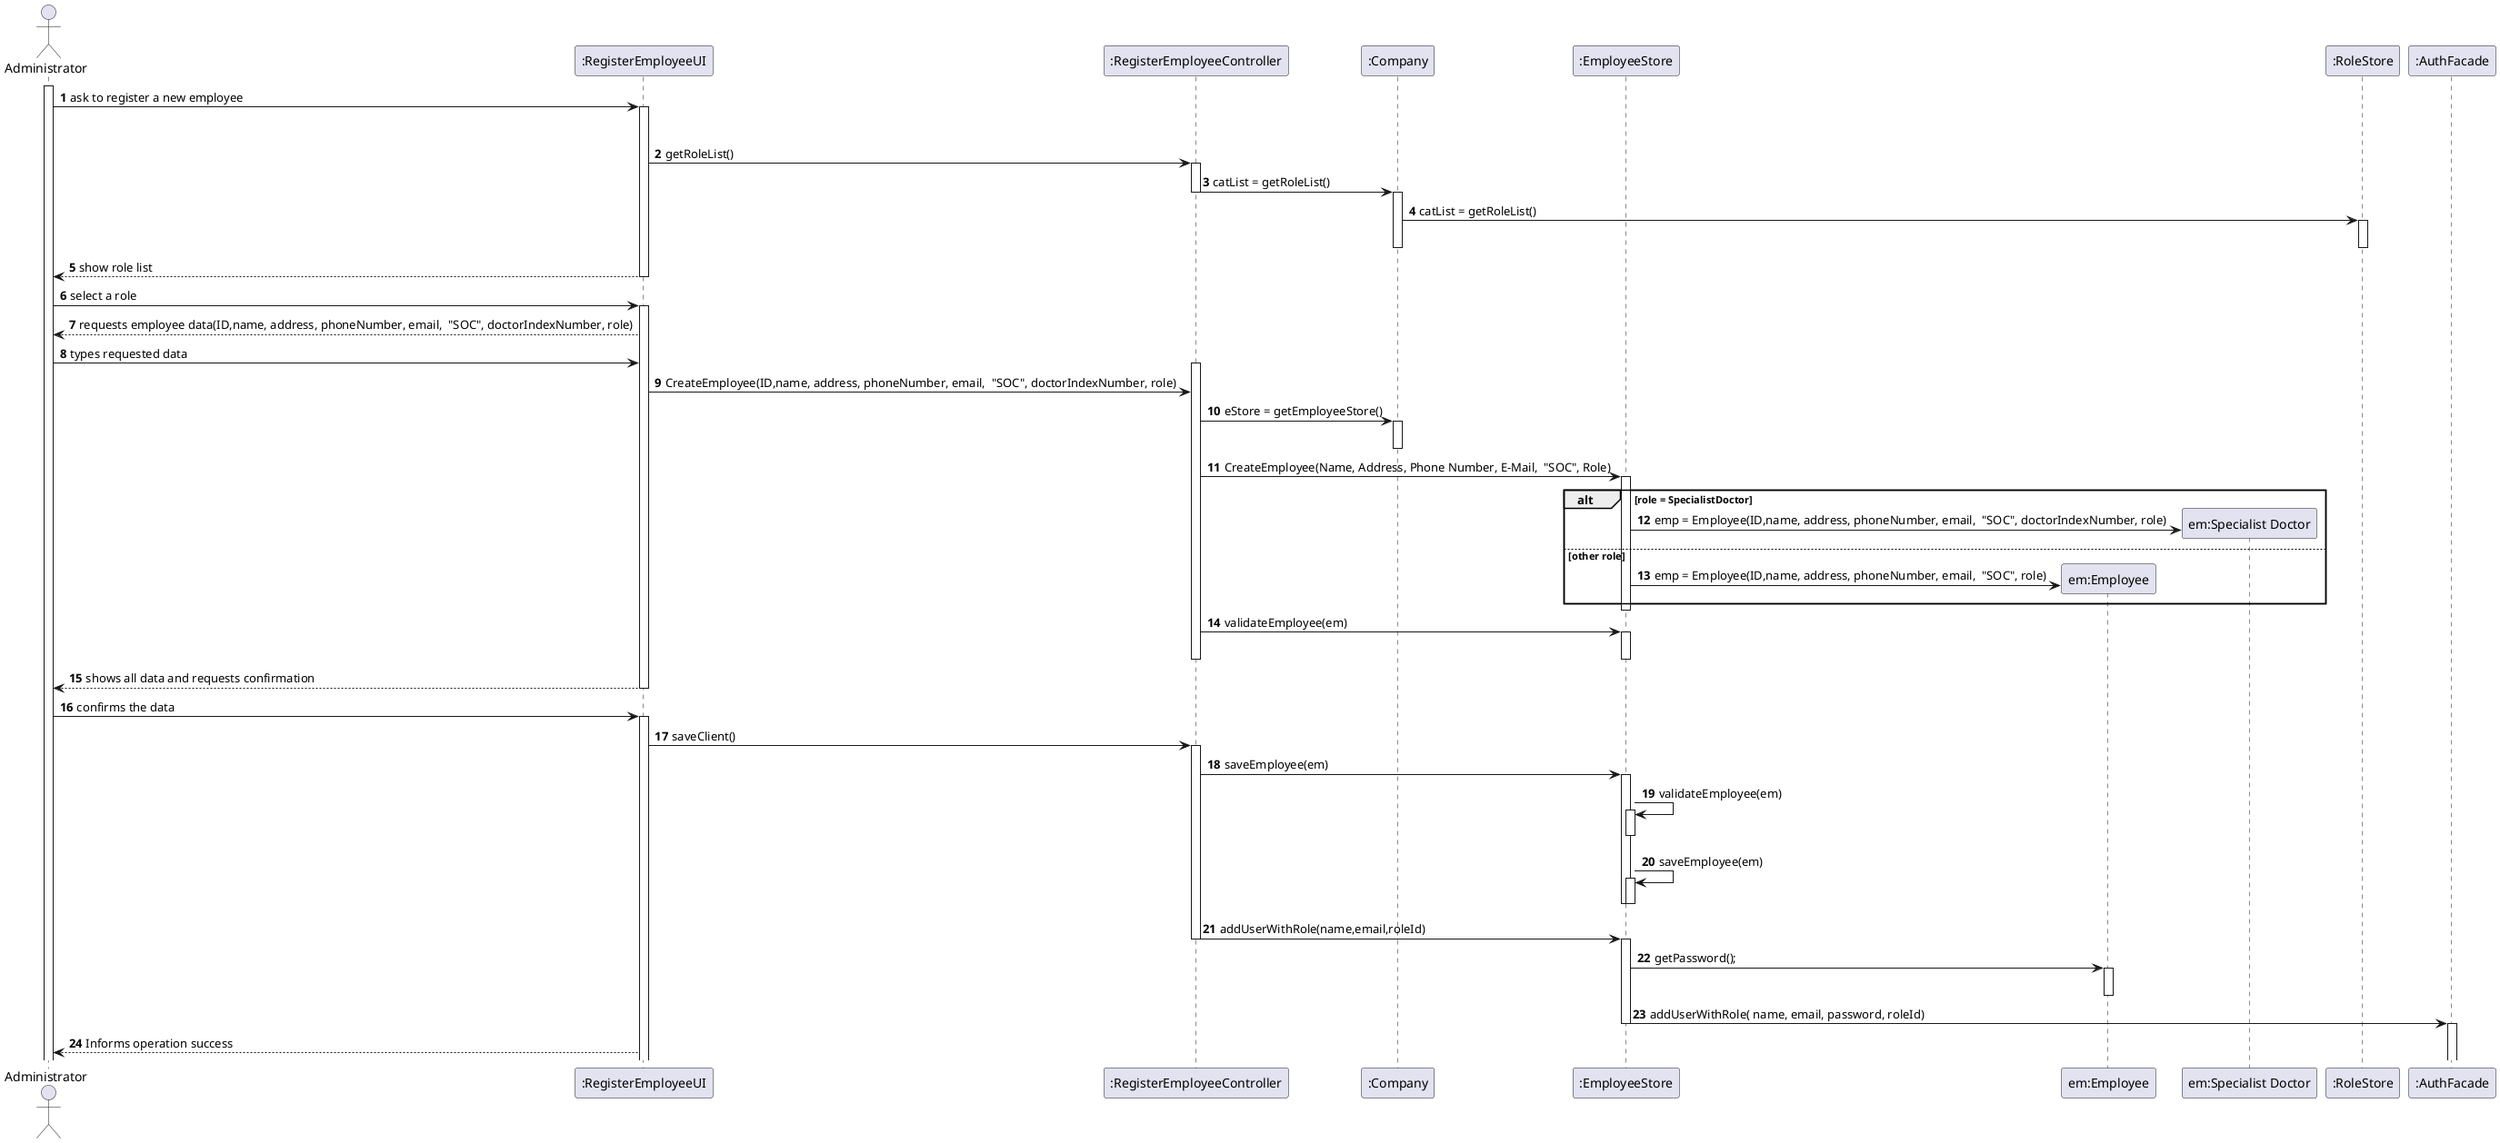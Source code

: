 @startuml
'https://plantuml.com/sequence-diagram
autonumber
actor Administrator as A
participant ":RegisterEmployeeUI" as UI
participant ":RegisterEmployeeController" as CTRL
participant ":Company" as COMPANY
participant ":EmployeeStore" as EmployeeStore
participant "em:Employee" as Employee
participant "em:Specialist Doctor" as SpecialistDoctor
participant ":RoleStore" as RoleStore
participant ":AuthFacade" as AUTH



activate A

A -> UI: ask to register a new employee
activate UI


deactivate CTRL

UI -> CTRL : getRoleList()

activate CTRL
CTRL -> COMPANY : catList = getRoleList()
deactivate CTRL
activate COMPANY




COMPANY -> RoleStore  : catList = getRoleList()

activate RoleStore
deactivate RoleStore
deactivate COMPANY

UI --> A: show role list
deactivate UI
A -> UI: select a role
activate UI

UI --> A :requests employee data(ID,name, address, phoneNumber, email,  "SOC", doctorIndexNumber, role)

A -> UI : types requested data
activate CTRL





UI -> CTRL : CreateEmployee(ID,name, address, phoneNumber, email,  "SOC", doctorIndexNumber, role)
CTRL -> COMPANY : eStore = getEmployeeStore()

activate COMPANY
deactivate COMPANY

CTRL -> EmployeeStore: CreateEmployee(Name, Address, Phone Number, E-Mail,  "SOC", Role)

activate EmployeeStore
alt role = SpecialistDoctor
EmployeeStore -> SpecialistDoctor **: emp = Employee(ID,name, address, phoneNumber, email,  "SOC", doctorIndexNumber, role)
else other role
EmployeeStore -> Employee **: emp = Employee(ID,name, address, phoneNumber, email,  "SOC", role)



end

deactivate EmployeeStore





CTRL -> EmployeeStore: validateEmployee(em)

activate EmployeeStore
deactivate EmployeeStore

deactivate CTRL

UI --> A : shows all data and requests confirmation
deactivate UI

A -> UI : confirms the data
activate UI





' -------- Register --------

UI-> CTRL : saveClient()
activate CTRL
CTRL -> EmployeeStore: saveEmployee(em)
activate EmployeeStore
EmployeeStore -> EmployeeStore : validateEmployee(em)
activate EmployeeStore
deactivate EmployeeStore
EmployeeStore -> EmployeeStore : saveEmployee(em)
activate EmployeeStore
deactivate EmployeeStore
deactivate EmployeeStore

CTRL -> EmployeeStore : addUserWithRole(name,email,roleId)
deactivate CTRL

activate EmployeeStore
EmployeeStore -> Employee : getPassword();
activate Employee
deactivate Employee

EmployeeStore -> AUTH :addUserWithRole( name, email, password, roleId)
deactivate EmployeeStore

activate AUTH
deactivate AUTH
' -------- Register --------

deactivate EmployeeStore





deactivate CTRL
UI --> A : Informs operation success








@enduml
